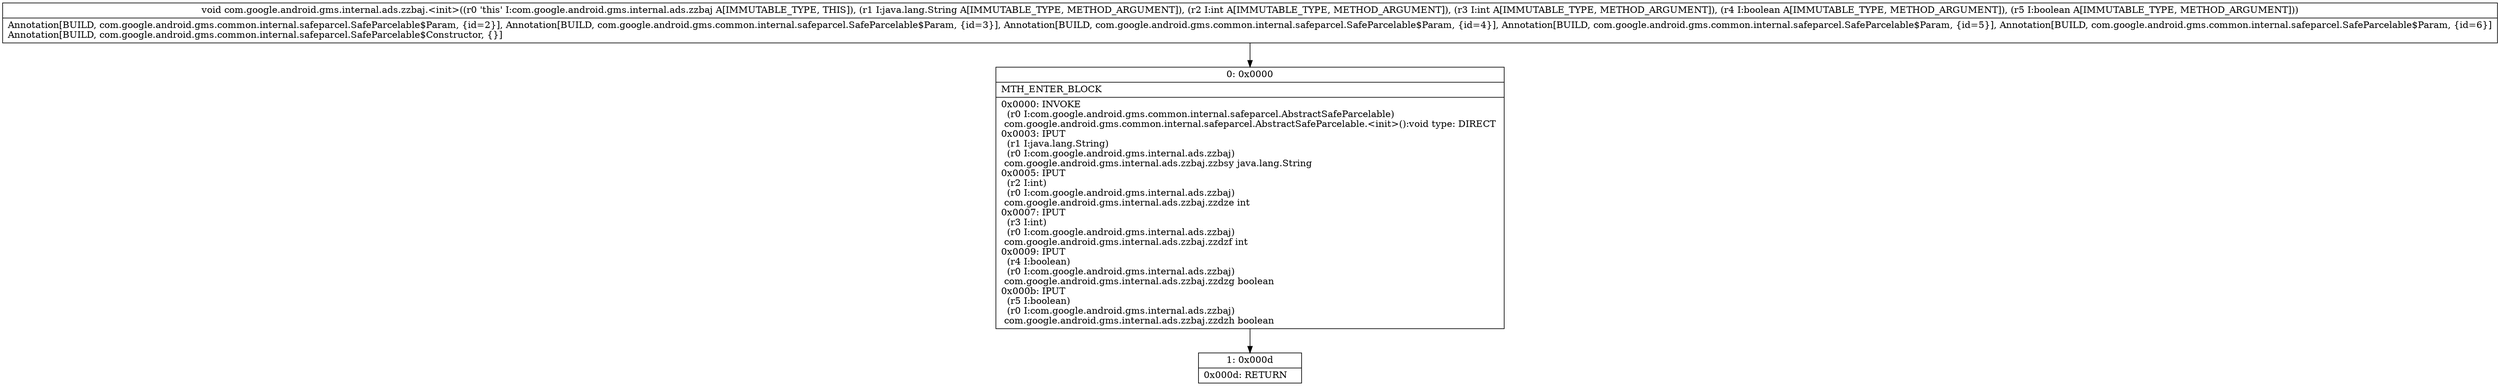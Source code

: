 digraph "CFG forcom.google.android.gms.internal.ads.zzbaj.\<init\>(Ljava\/lang\/String;IIZZ)V" {
Node_0 [shape=record,label="{0\:\ 0x0000|MTH_ENTER_BLOCK\l|0x0000: INVOKE  \l  (r0 I:com.google.android.gms.common.internal.safeparcel.AbstractSafeParcelable)\l com.google.android.gms.common.internal.safeparcel.AbstractSafeParcelable.\<init\>():void type: DIRECT \l0x0003: IPUT  \l  (r1 I:java.lang.String)\l  (r0 I:com.google.android.gms.internal.ads.zzbaj)\l com.google.android.gms.internal.ads.zzbaj.zzbsy java.lang.String \l0x0005: IPUT  \l  (r2 I:int)\l  (r0 I:com.google.android.gms.internal.ads.zzbaj)\l com.google.android.gms.internal.ads.zzbaj.zzdze int \l0x0007: IPUT  \l  (r3 I:int)\l  (r0 I:com.google.android.gms.internal.ads.zzbaj)\l com.google.android.gms.internal.ads.zzbaj.zzdzf int \l0x0009: IPUT  \l  (r4 I:boolean)\l  (r0 I:com.google.android.gms.internal.ads.zzbaj)\l com.google.android.gms.internal.ads.zzbaj.zzdzg boolean \l0x000b: IPUT  \l  (r5 I:boolean)\l  (r0 I:com.google.android.gms.internal.ads.zzbaj)\l com.google.android.gms.internal.ads.zzbaj.zzdzh boolean \l}"];
Node_1 [shape=record,label="{1\:\ 0x000d|0x000d: RETURN   \l}"];
MethodNode[shape=record,label="{void com.google.android.gms.internal.ads.zzbaj.\<init\>((r0 'this' I:com.google.android.gms.internal.ads.zzbaj A[IMMUTABLE_TYPE, THIS]), (r1 I:java.lang.String A[IMMUTABLE_TYPE, METHOD_ARGUMENT]), (r2 I:int A[IMMUTABLE_TYPE, METHOD_ARGUMENT]), (r3 I:int A[IMMUTABLE_TYPE, METHOD_ARGUMENT]), (r4 I:boolean A[IMMUTABLE_TYPE, METHOD_ARGUMENT]), (r5 I:boolean A[IMMUTABLE_TYPE, METHOD_ARGUMENT]))  | Annotation[BUILD, com.google.android.gms.common.internal.safeparcel.SafeParcelable$Param, \{id=2\}], Annotation[BUILD, com.google.android.gms.common.internal.safeparcel.SafeParcelable$Param, \{id=3\}], Annotation[BUILD, com.google.android.gms.common.internal.safeparcel.SafeParcelable$Param, \{id=4\}], Annotation[BUILD, com.google.android.gms.common.internal.safeparcel.SafeParcelable$Param, \{id=5\}], Annotation[BUILD, com.google.android.gms.common.internal.safeparcel.SafeParcelable$Param, \{id=6\}]\lAnnotation[BUILD, com.google.android.gms.common.internal.safeparcel.SafeParcelable$Constructor, \{\}]\l}"];
MethodNode -> Node_0;
Node_0 -> Node_1;
}

